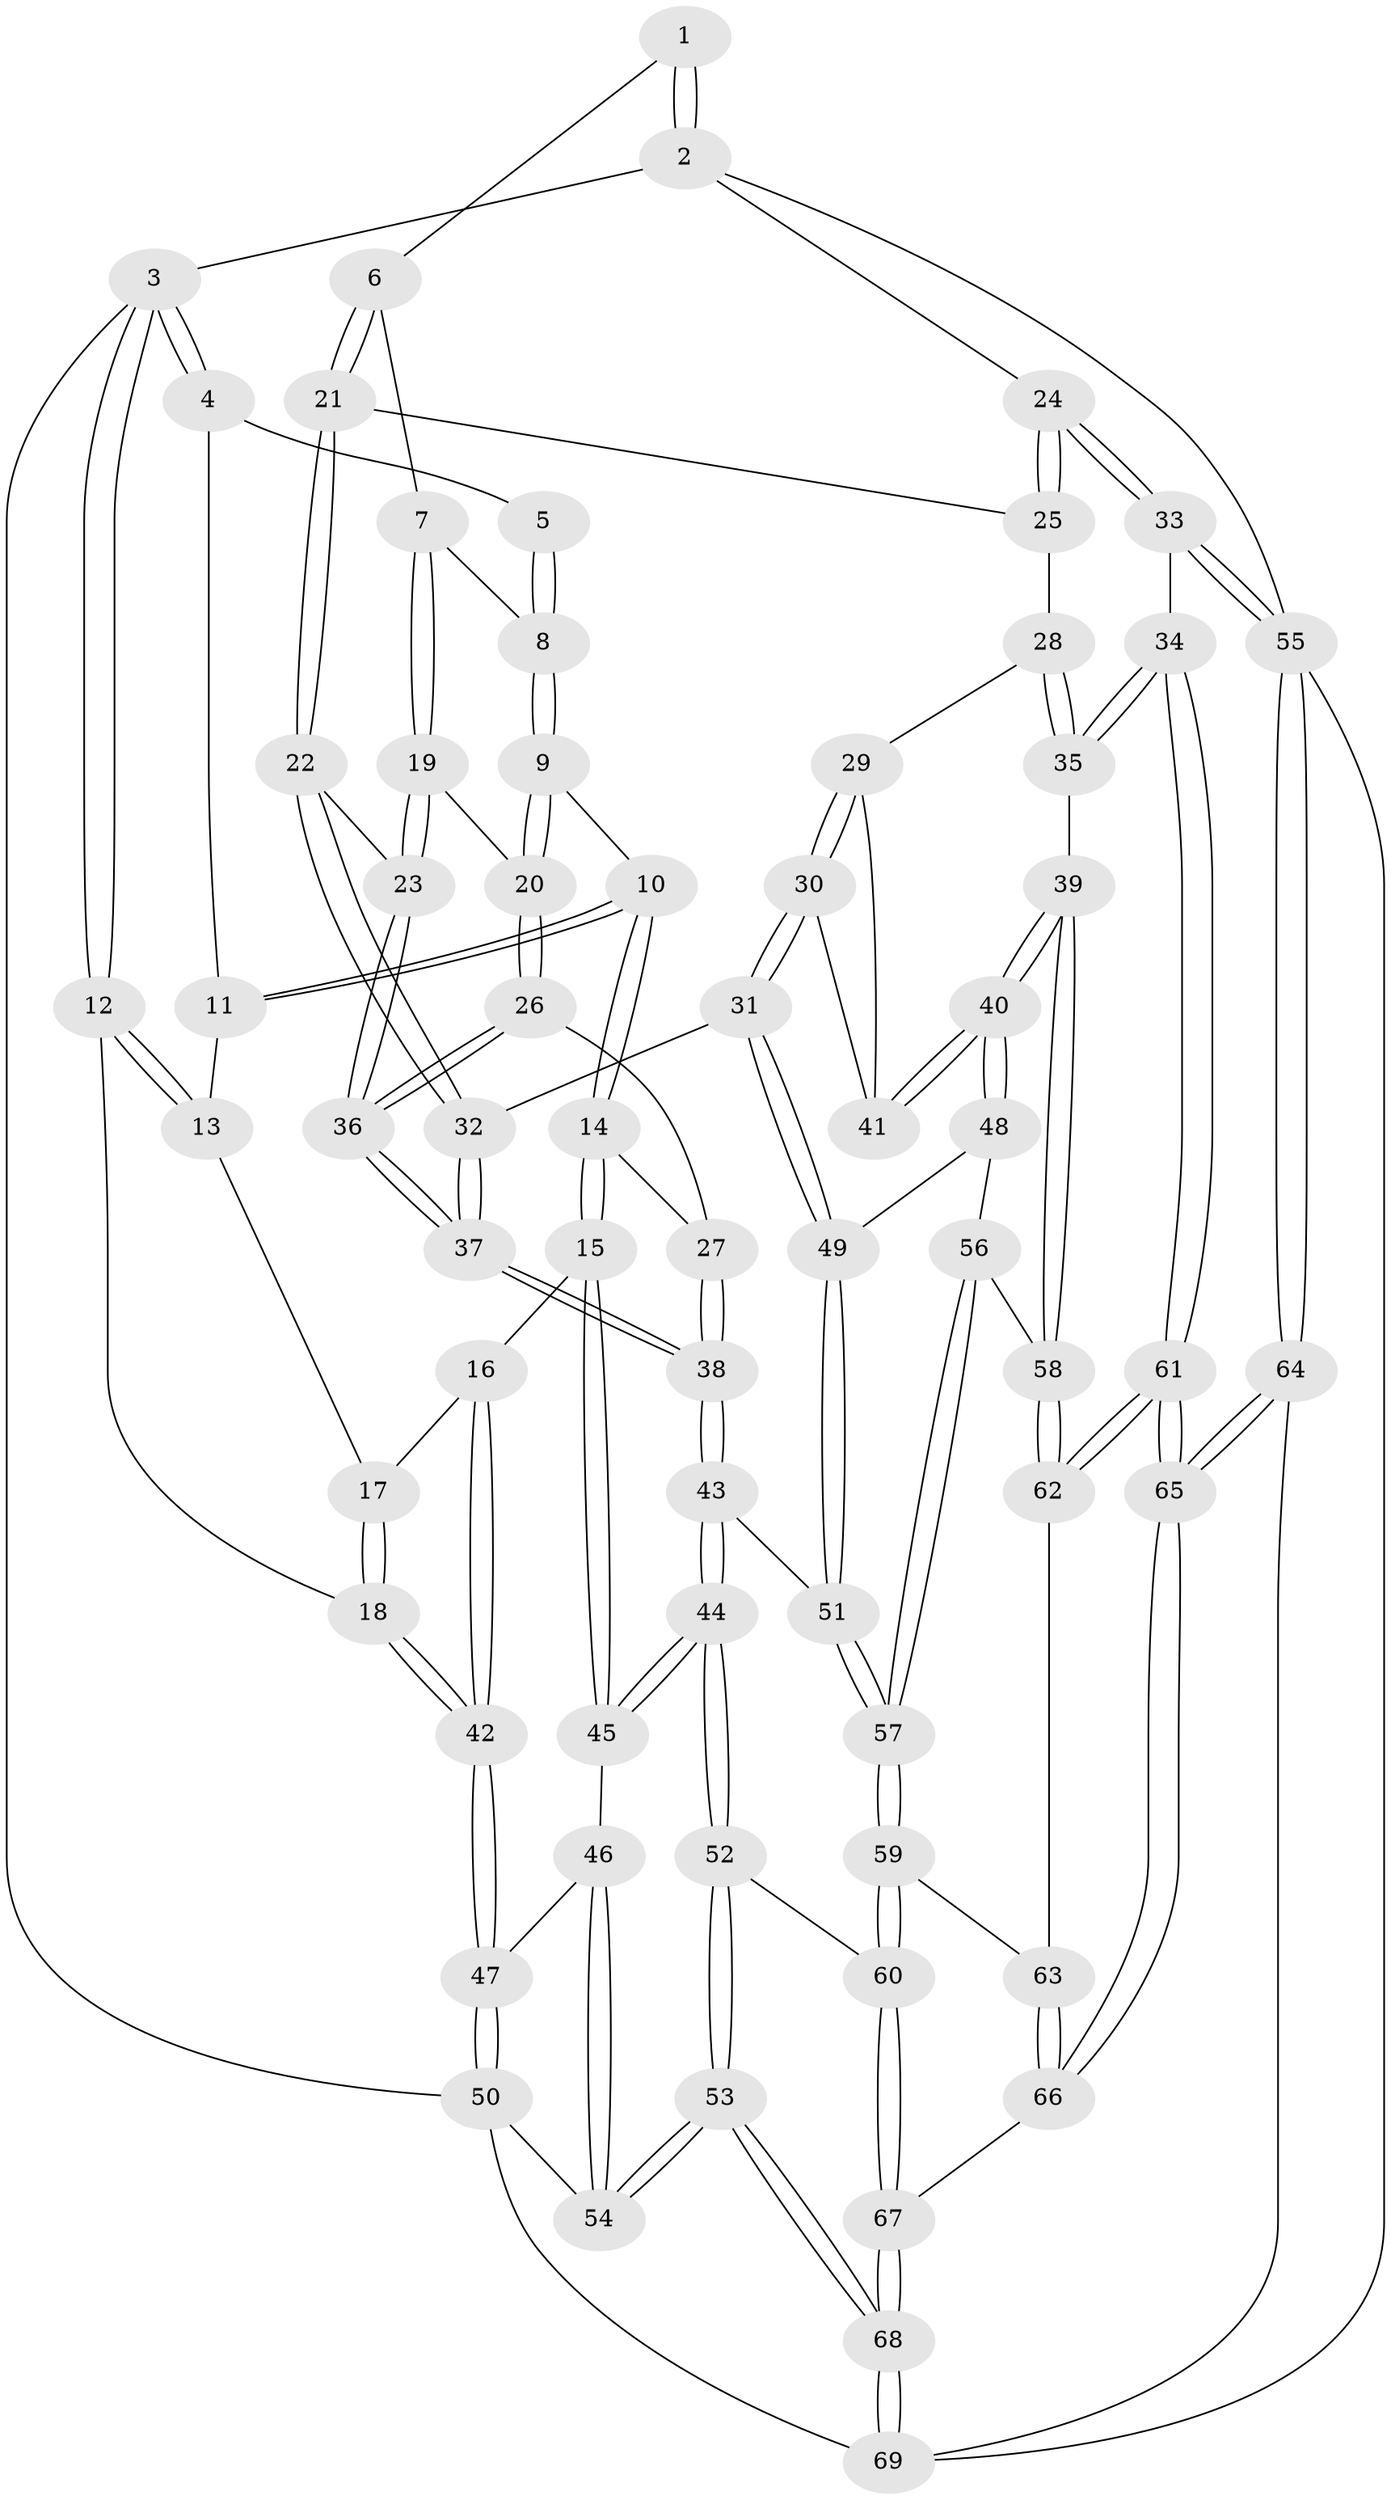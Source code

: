 // coarse degree distribution, {2: 0.09302325581395349, 6: 0.06976744186046512, 4: 0.13953488372093023, 3: 0.6511627906976745, 5: 0.046511627906976744}
// Generated by graph-tools (version 1.1) at 2025/54/03/04/25 22:54:19]
// undirected, 69 vertices, 169 edges
graph export_dot {
  node [color=gray90,style=filled];
  1 [pos="+0.820142405165845+0"];
  2 [pos="+1+0"];
  3 [pos="+0+0"];
  4 [pos="+0.26515829913468847+0"];
  5 [pos="+0.5340622781490888+0"];
  6 [pos="+0.7999325365658889+0.13593355289419093"];
  7 [pos="+0.7073747203085289+0.12862491091341005"];
  8 [pos="+0.5663676049504377+0.07147670143101802"];
  9 [pos="+0.507686136465671+0.1695720788207426"];
  10 [pos="+0.3071481965466589+0.1095991217397439"];
  11 [pos="+0.24836297235657698+0"];
  12 [pos="+0+0"];
  13 [pos="+0.10626329745160548+0.06316653321728251"];
  14 [pos="+0.24890174087425102+0.25494513019060266"];
  15 [pos="+0.19013407542217106+0.2957735400134509"];
  16 [pos="+0.11853054236536957+0.2545423430990181"];
  17 [pos="+0.10124979770844596+0.08017577366042236"];
  18 [pos="+0+0.22526689097050687"];
  19 [pos="+0.6068519788086814+0.2743059156490368"];
  20 [pos="+0.5086211074545396+0.17704120690445813"];
  21 [pos="+0.8304491881727476+0.17786601787129352"];
  22 [pos="+0.630858714531208+0.30998034360297033"];
  23 [pos="+0.6225781888473122+0.3040575822457465"];
  24 [pos="+1+0.19022908809111505"];
  25 [pos="+0.8568319641304277+0.19638369321034962"];
  26 [pos="+0.43432083270230337+0.28803884559654175"];
  27 [pos="+0.33421811148579056+0.28242512597254665"];
  28 [pos="+0.8493458219041709+0.22828867205996356"];
  29 [pos="+0.8295509291310147+0.2963144292075222"];
  30 [pos="+0.7061452470476808+0.38973218684578875"];
  31 [pos="+0.6787498812840509+0.4043464299737388"];
  32 [pos="+0.675472339012305+0.40182017388710345"];
  33 [pos="+1+0.5679058295923286"];
  34 [pos="+1+0.5707615102567529"];
  35 [pos="+1+0.5567196443577301"];
  36 [pos="+0.4684977896278262+0.3785908039892143"];
  37 [pos="+0.4500868217733288+0.47989526152235495"];
  38 [pos="+0.4174227297639155+0.5326376823177117"];
  39 [pos="+0.9702604534573146+0.5496112559316586"];
  40 [pos="+0.9430905089554028+0.5394756377472697"];
  41 [pos="+0.8660359073783321+0.40764704693800174"];
  42 [pos="+0+0.25441881114933657"];
  43 [pos="+0.40851612853442704+0.5518149726231382"];
  44 [pos="+0.39753996731304003+0.5575805631597492"];
  45 [pos="+0.18889757545997993+0.43035826970191515"];
  46 [pos="+0.16644185688385574+0.4464955986348162"];
  47 [pos="+0+0.5237102336828171"];
  48 [pos="+0.7285181230484027+0.5351122856196141"];
  49 [pos="+0.7227146885813104+0.5300157375244127"];
  50 [pos="+0+0.6985327884209093"];
  51 [pos="+0.4814652973925712+0.5750993217531343"];
  52 [pos="+0.39558073900793184+0.5627922923111376"];
  53 [pos="+0.24371433802770248+0.8184288610831995"];
  54 [pos="+0.11955369868381246+0.7522593499336525"];
  55 [pos="+1+1"];
  56 [pos="+0.7098565732183021+0.61576970932069"];
  57 [pos="+0.6220219909231005+0.7194382307295156"];
  58 [pos="+0.7883134452157167+0.7266272908381137"];
  59 [pos="+0.6238382114154236+0.7836908782001125"];
  60 [pos="+0.5545797064593039+0.8407101285930854"];
  61 [pos="+0.8214978023377468+0.8508042162140013"];
  62 [pos="+0.776809905480842+0.8102834881468147"];
  63 [pos="+0.6857174660690397+0.7994856499253123"];
  64 [pos="+0.9594251544973558+1"];
  65 [pos="+0.9525281352518522+1"];
  66 [pos="+0.6879963054927336+0.9842102101852913"];
  67 [pos="+0.5363156685700766+0.866271440677012"];
  68 [pos="+0.31124176298103706+0.9950538196237194"];
  69 [pos="+0.28829961585932773+1"];
  1 -- 2;
  1 -- 2;
  1 -- 6;
  2 -- 3;
  2 -- 24;
  2 -- 55;
  3 -- 4;
  3 -- 4;
  3 -- 12;
  3 -- 12;
  3 -- 50;
  4 -- 5;
  4 -- 11;
  5 -- 8;
  5 -- 8;
  6 -- 7;
  6 -- 21;
  6 -- 21;
  7 -- 8;
  7 -- 19;
  7 -- 19;
  8 -- 9;
  8 -- 9;
  9 -- 10;
  9 -- 20;
  9 -- 20;
  10 -- 11;
  10 -- 11;
  10 -- 14;
  10 -- 14;
  11 -- 13;
  12 -- 13;
  12 -- 13;
  12 -- 18;
  13 -- 17;
  14 -- 15;
  14 -- 15;
  14 -- 27;
  15 -- 16;
  15 -- 45;
  15 -- 45;
  16 -- 17;
  16 -- 42;
  16 -- 42;
  17 -- 18;
  17 -- 18;
  18 -- 42;
  18 -- 42;
  19 -- 20;
  19 -- 23;
  19 -- 23;
  20 -- 26;
  20 -- 26;
  21 -- 22;
  21 -- 22;
  21 -- 25;
  22 -- 23;
  22 -- 32;
  22 -- 32;
  23 -- 36;
  23 -- 36;
  24 -- 25;
  24 -- 25;
  24 -- 33;
  24 -- 33;
  25 -- 28;
  26 -- 27;
  26 -- 36;
  26 -- 36;
  27 -- 38;
  27 -- 38;
  28 -- 29;
  28 -- 35;
  28 -- 35;
  29 -- 30;
  29 -- 30;
  29 -- 41;
  30 -- 31;
  30 -- 31;
  30 -- 41;
  31 -- 32;
  31 -- 49;
  31 -- 49;
  32 -- 37;
  32 -- 37;
  33 -- 34;
  33 -- 55;
  33 -- 55;
  34 -- 35;
  34 -- 35;
  34 -- 61;
  34 -- 61;
  35 -- 39;
  36 -- 37;
  36 -- 37;
  37 -- 38;
  37 -- 38;
  38 -- 43;
  38 -- 43;
  39 -- 40;
  39 -- 40;
  39 -- 58;
  39 -- 58;
  40 -- 41;
  40 -- 41;
  40 -- 48;
  40 -- 48;
  42 -- 47;
  42 -- 47;
  43 -- 44;
  43 -- 44;
  43 -- 51;
  44 -- 45;
  44 -- 45;
  44 -- 52;
  44 -- 52;
  45 -- 46;
  46 -- 47;
  46 -- 54;
  46 -- 54;
  47 -- 50;
  47 -- 50;
  48 -- 49;
  48 -- 56;
  49 -- 51;
  49 -- 51;
  50 -- 54;
  50 -- 69;
  51 -- 57;
  51 -- 57;
  52 -- 53;
  52 -- 53;
  52 -- 60;
  53 -- 54;
  53 -- 54;
  53 -- 68;
  53 -- 68;
  55 -- 64;
  55 -- 64;
  55 -- 69;
  56 -- 57;
  56 -- 57;
  56 -- 58;
  57 -- 59;
  57 -- 59;
  58 -- 62;
  58 -- 62;
  59 -- 60;
  59 -- 60;
  59 -- 63;
  60 -- 67;
  60 -- 67;
  61 -- 62;
  61 -- 62;
  61 -- 65;
  61 -- 65;
  62 -- 63;
  63 -- 66;
  63 -- 66;
  64 -- 65;
  64 -- 65;
  64 -- 69;
  65 -- 66;
  65 -- 66;
  66 -- 67;
  67 -- 68;
  67 -- 68;
  68 -- 69;
  68 -- 69;
}
